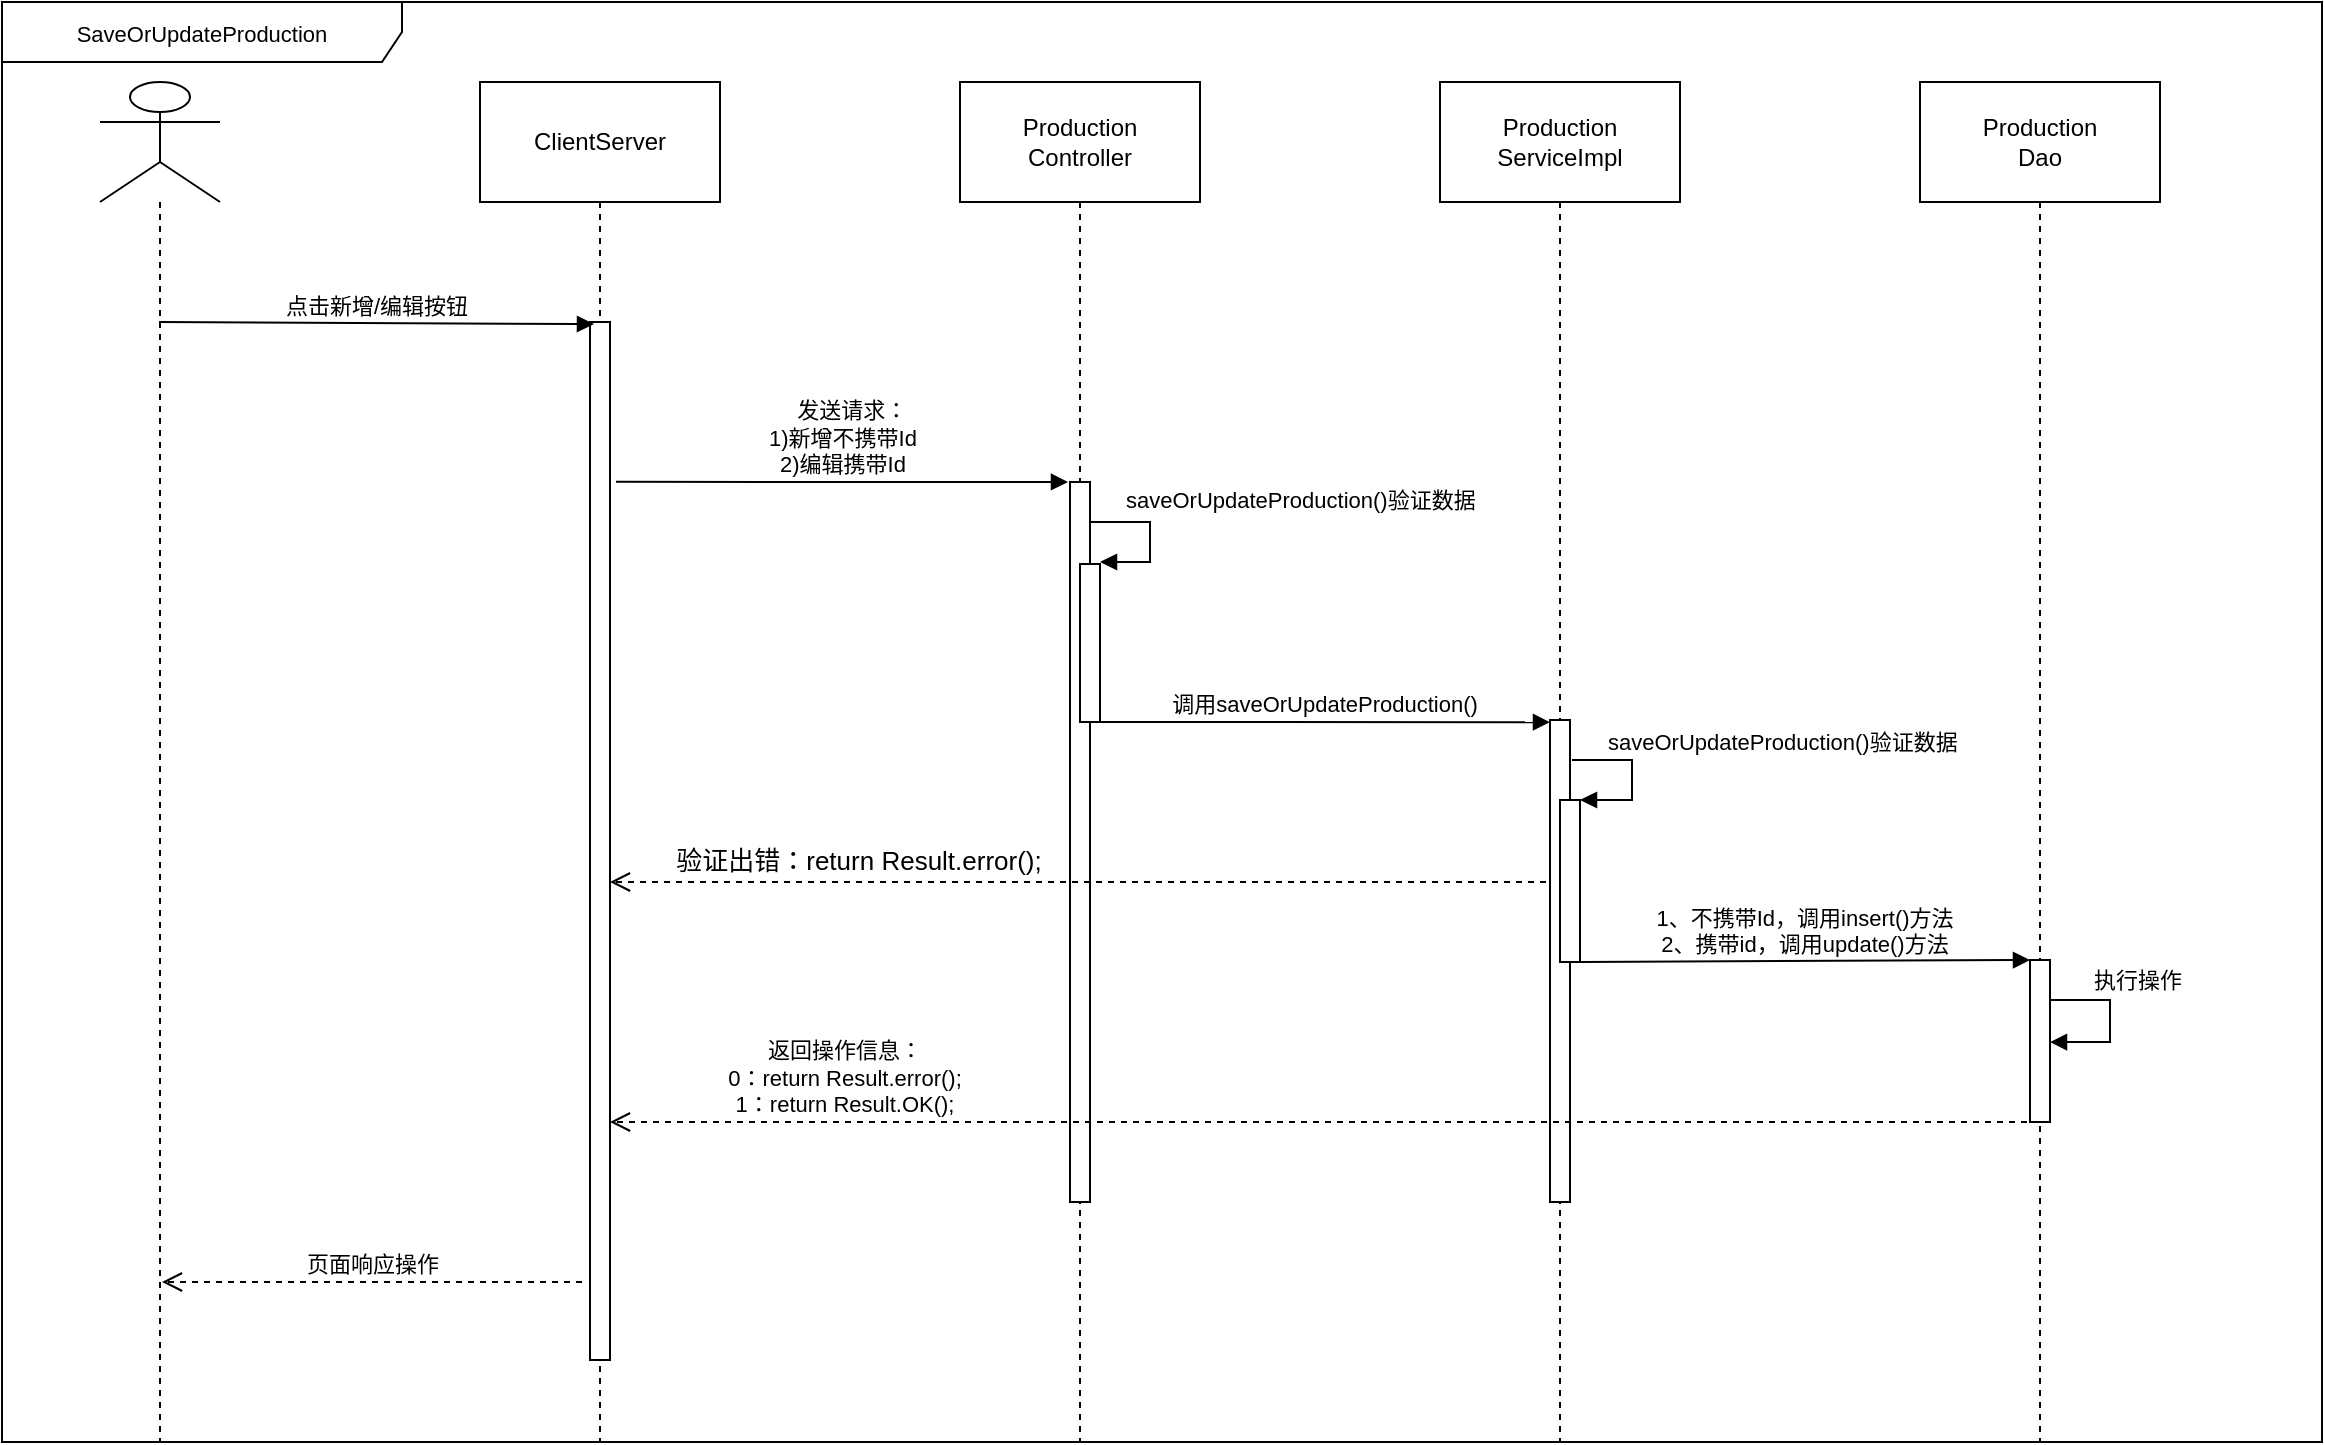 <mxfile version="20.1.3" type="github" pages="2">
  <diagram id="j4TvrrBdSwMLVQ22CCwC" name="新增和修改制令单">
    <mxGraphModel dx="1422" dy="786" grid="0" gridSize="10" guides="1" tooltips="1" connect="1" arrows="1" fold="1" page="1" pageScale="1" pageWidth="1654" pageHeight="2336" math="0" shadow="0">
      <root>
        <mxCell id="0" />
        <mxCell id="1" parent="0" />
        <mxCell id="BvN8Ly658PgCMxztOEhY-54" value="&lt;span style=&quot;font-size: 11px; text-align: left; background-color: rgb(255, 255, 255);&quot;&gt;SaveOrUpdateProduction&lt;/span&gt;" style="shape=umlFrame;whiteSpace=wrap;html=1;fontSize=13;width=200;height=30;" parent="1" vertex="1">
          <mxGeometry x="160" y="160" width="1160" height="720" as="geometry" />
        </mxCell>
        <mxCell id="BvN8Ly658PgCMxztOEhY-12" value="" style="shape=umlLifeline;participant=umlActor;perimeter=lifelinePerimeter;whiteSpace=wrap;html=1;container=1;collapsible=0;recursiveResize=0;verticalAlign=top;spacingTop=36;outlineConnect=0;size=60;" parent="1" vertex="1">
          <mxGeometry x="209" y="200" width="60" height="680" as="geometry" />
        </mxCell>
        <mxCell id="BvN8Ly658PgCMxztOEhY-13" value="ClientServer" style="shape=umlLifeline;perimeter=lifelinePerimeter;whiteSpace=wrap;html=1;container=1;collapsible=0;recursiveResize=0;outlineConnect=0;size=60;" parent="1" vertex="1">
          <mxGeometry x="399" y="200" width="120" height="680" as="geometry" />
        </mxCell>
        <mxCell id="BvN8Ly658PgCMxztOEhY-46" value="" style="html=1;points=[];perimeter=orthogonalPerimeter;" parent="BvN8Ly658PgCMxztOEhY-13" vertex="1">
          <mxGeometry x="55" y="120" width="10" height="519" as="geometry" />
        </mxCell>
        <mxCell id="BvN8Ly658PgCMxztOEhY-14" value="Production&lt;br&gt;ServiceImpl" style="shape=umlLifeline;perimeter=lifelinePerimeter;whiteSpace=wrap;html=1;container=1;collapsible=0;recursiveResize=0;outlineConnect=0;size=60;" parent="1" vertex="1">
          <mxGeometry x="879" y="200" width="120" height="680" as="geometry" />
        </mxCell>
        <mxCell id="BvN8Ly658PgCMxztOEhY-41" value="" style="html=1;points=[];perimeter=orthogonalPerimeter;" parent="BvN8Ly658PgCMxztOEhY-14" vertex="1">
          <mxGeometry x="55" y="319" width="10" height="241" as="geometry" />
        </mxCell>
        <mxCell id="BvN8Ly658PgCMxztOEhY-42" value="" style="html=1;points=[];perimeter=orthogonalPerimeter;" parent="BvN8Ly658PgCMxztOEhY-14" vertex="1">
          <mxGeometry x="60" y="359" width="10" height="81" as="geometry" />
        </mxCell>
        <mxCell id="BvN8Ly658PgCMxztOEhY-43" value="saveOrUpdateProduction()验证数据" style="edgeStyle=orthogonalEdgeStyle;html=1;align=left;spacingLeft=2;endArrow=block;rounded=0;entryX=1;entryY=0;" parent="BvN8Ly658PgCMxztOEhY-14" target="BvN8Ly658PgCMxztOEhY-42" edge="1">
          <mxGeometry x="-0.632" y="9" relative="1" as="geometry">
            <mxPoint x="66" y="339" as="sourcePoint" />
            <Array as="points">
              <mxPoint x="96" y="339" />
            </Array>
            <mxPoint as="offset" />
          </mxGeometry>
        </mxCell>
        <mxCell id="BvN8Ly658PgCMxztOEhY-16" value="Production&lt;br&gt;Controller" style="shape=umlLifeline;perimeter=lifelinePerimeter;whiteSpace=wrap;html=1;container=1;collapsible=0;recursiveResize=0;outlineConnect=0;size=60;" parent="1" vertex="1">
          <mxGeometry x="639" y="200" width="120" height="680" as="geometry" />
        </mxCell>
        <mxCell id="BvN8Ly658PgCMxztOEhY-31" value="" style="html=1;points=[];perimeter=orthogonalPerimeter;" parent="BvN8Ly658PgCMxztOEhY-16" vertex="1">
          <mxGeometry x="55" y="200" width="10" height="360" as="geometry" />
        </mxCell>
        <mxCell id="BvN8Ly658PgCMxztOEhY-34" value="" style="html=1;points=[];perimeter=orthogonalPerimeter;" parent="BvN8Ly658PgCMxztOEhY-16" vertex="1">
          <mxGeometry x="60" y="241" width="10" height="79" as="geometry" />
        </mxCell>
        <mxCell id="BvN8Ly658PgCMxztOEhY-35" value="saveOrUpdateProduction()验证数据" style="edgeStyle=orthogonalEdgeStyle;html=1;align=left;spacingLeft=2;endArrow=block;rounded=0;" parent="BvN8Ly658PgCMxztOEhY-16" edge="1">
          <mxGeometry x="-0.62" y="11" relative="1" as="geometry">
            <mxPoint x="65" y="221" as="sourcePoint" />
            <Array as="points">
              <mxPoint x="65" y="220" />
              <mxPoint x="95" y="220" />
              <mxPoint x="95" y="240" />
            </Array>
            <mxPoint x="70" y="240" as="targetPoint" />
            <mxPoint as="offset" />
          </mxGeometry>
        </mxCell>
        <mxCell id="BvN8Ly658PgCMxztOEhY-30" value="点击新增/编辑按钮" style="html=1;verticalAlign=bottom;endArrow=block;rounded=0;entryX=0.2;entryY=0.002;entryDx=0;entryDy=0;entryPerimeter=0;" parent="1" target="BvN8Ly658PgCMxztOEhY-46" edge="1">
          <mxGeometry width="80" relative="1" as="geometry">
            <mxPoint x="238.5" y="320" as="sourcePoint" />
            <mxPoint x="459" y="320" as="targetPoint" />
            <Array as="points" />
          </mxGeometry>
        </mxCell>
        <mxCell id="BvN8Ly658PgCMxztOEhY-32" value="&lt;span style=&quot;text-align: left;&quot;&gt;&amp;nbsp; &amp;nbsp;发送请求：&lt;/span&gt;&lt;br style=&quot;text-align: left;&quot;&gt;&lt;span style=&quot;text-align: left;&quot;&gt;1)新增不携带Id&lt;/span&gt;&lt;br style=&quot;text-align: left;&quot;&gt;&lt;span style=&quot;text-align: left;&quot;&gt;2)编辑携带Id&lt;/span&gt;" style="html=1;verticalAlign=bottom;endArrow=block;entryX=0;entryY=0;rounded=0;exitX=1.4;exitY=0.154;exitDx=0;exitDy=0;exitPerimeter=0;" parent="1" edge="1">
          <mxGeometry relative="1" as="geometry">
            <mxPoint x="467" y="399.926" as="sourcePoint" />
            <mxPoint x="693" y="400.0" as="targetPoint" />
          </mxGeometry>
        </mxCell>
        <mxCell id="BvN8Ly658PgCMxztOEhY-33" value="&lt;font style=&quot;font-size: 13px;&quot;&gt;验证出错：return Result.error();&lt;/font&gt;" style="html=1;verticalAlign=bottom;endArrow=open;dashed=1;endSize=8;rounded=0;" parent="1" edge="1">
          <mxGeometry x="0.47" relative="1" as="geometry">
            <mxPoint x="464" y="600" as="targetPoint" />
            <mxPoint x="932" y="600" as="sourcePoint" />
            <mxPoint as="offset" />
          </mxGeometry>
        </mxCell>
        <mxCell id="BvN8Ly658PgCMxztOEhY-37" value="调用saveOrUpdateProduction()" style="html=1;verticalAlign=bottom;endArrow=block;rounded=0;entryX=0;entryY=0.013;entryDx=0;entryDy=0;entryPerimeter=0;" parent="1" edge="1">
          <mxGeometry width="80" relative="1" as="geometry">
            <mxPoint x="709" y="520" as="sourcePoint" />
            <mxPoint x="934" y="520.093" as="targetPoint" />
          </mxGeometry>
        </mxCell>
        <mxCell id="BvN8Ly658PgCMxztOEhY-40" value="Production&lt;br&gt;Dao" style="shape=umlLifeline;perimeter=lifelinePerimeter;whiteSpace=wrap;html=1;container=1;collapsible=0;recursiveResize=0;outlineConnect=0;size=60;" parent="1" vertex="1">
          <mxGeometry x="1119" y="200" width="120" height="680" as="geometry" />
        </mxCell>
        <mxCell id="BvN8Ly658PgCMxztOEhY-47" value="" style="html=1;points=[];perimeter=orthogonalPerimeter;" parent="BvN8Ly658PgCMxztOEhY-40" vertex="1">
          <mxGeometry x="55" y="439" width="10" height="81" as="geometry" />
        </mxCell>
        <mxCell id="BvN8Ly658PgCMxztOEhY-49" value="执行操作" style="edgeStyle=orthogonalEdgeStyle;html=1;align=left;spacingLeft=2;endArrow=block;rounded=0;entryX=1;entryY=0.513;entryDx=0;entryDy=0;entryPerimeter=0;" parent="BvN8Ly658PgCMxztOEhY-40" edge="1">
          <mxGeometry x="-0.573" y="10" relative="1" as="geometry">
            <mxPoint x="65" y="459" as="sourcePoint" />
            <Array as="points">
              <mxPoint x="95" y="459" />
              <mxPoint x="95" y="480" />
            </Array>
            <mxPoint x="65" y="480.04" as="targetPoint" />
            <mxPoint as="offset" />
          </mxGeometry>
        </mxCell>
        <mxCell id="BvN8Ly658PgCMxztOEhY-45" value="1、不携带Id，调用insert()方法&lt;br&gt;2、携带id，调用update()方法" style="html=1;verticalAlign=bottom;endArrow=block;rounded=0;entryX=0;entryY=0;entryDx=0;entryDy=0;entryPerimeter=0;" parent="1" target="BvN8Ly658PgCMxztOEhY-47" edge="1">
          <mxGeometry width="80" relative="1" as="geometry">
            <mxPoint x="949" y="640" as="sourcePoint" />
            <mxPoint x="1169" y="640" as="targetPoint" />
          </mxGeometry>
        </mxCell>
        <mxCell id="BvN8Ly658PgCMxztOEhY-52" value="返回操作信息：&lt;br&gt;0：return Result.error();&lt;br&gt;1：return Result.OK();" style="html=1;verticalAlign=bottom;endArrow=open;dashed=1;endSize=8;rounded=0;entryX=1;entryY=1;entryDx=0;entryDy=0;entryPerimeter=0;" parent="1" source="BvN8Ly658PgCMxztOEhY-40" edge="1">
          <mxGeometry x="0.675" relative="1" as="geometry">
            <mxPoint x="694" y="720" as="sourcePoint" />
            <mxPoint x="464" y="720" as="targetPoint" />
            <mxPoint x="1" as="offset" />
          </mxGeometry>
        </mxCell>
        <mxCell id="BvN8Ly658PgCMxztOEhY-53" value="页面响应操作" style="html=1;verticalAlign=bottom;endArrow=open;dashed=1;endSize=8;rounded=0;entryX=1;entryY=1;entryDx=0;entryDy=0;entryPerimeter=0;" parent="1" edge="1">
          <mxGeometry relative="1" as="geometry">
            <mxPoint x="450" y="800" as="sourcePoint" />
            <mxPoint x="240" y="800" as="targetPoint" />
          </mxGeometry>
        </mxCell>
      </root>
    </mxGraphModel>
  </diagram>
  <diagram id="---QoyrIb_ThNhpW7t35" name="工序汇报">
    <mxGraphModel dx="1422" dy="786" grid="0" gridSize="10" guides="1" tooltips="1" connect="1" arrows="1" fold="1" page="1" pageScale="1" pageWidth="2336" pageHeight="1654" math="0" shadow="0">
      <root>
        <mxCell id="0" />
        <mxCell id="1" parent="0" />
        <mxCell id="cpLB8PzC_wYJ6gU54o9p-1" value="" style="shape=umlLifeline;participant=umlActor;perimeter=lifelinePerimeter;whiteSpace=wrap;html=1;container=1;collapsible=0;recursiveResize=0;verticalAlign=top;spacingTop=36;outlineConnect=0;size=60;" parent="1" vertex="1">
          <mxGeometry x="288" y="200" width="60" height="680" as="geometry" />
        </mxCell>
        <mxCell id="cpLB8PzC_wYJ6gU54o9p-2" value="ClientServer" style="shape=umlLifeline;perimeter=lifelinePerimeter;whiteSpace=wrap;html=1;container=1;collapsible=0;recursiveResize=0;outlineConnect=0;size=60;" parent="1" vertex="1">
          <mxGeometry x="478" y="200" width="120" height="680" as="geometry" />
        </mxCell>
        <mxCell id="cpLB8PzC_wYJ6gU54o9p-3" value="" style="html=1;points=[];perimeter=orthogonalPerimeter;" parent="cpLB8PzC_wYJ6gU54o9p-2" vertex="1">
          <mxGeometry x="55" y="120" width="10" height="519" as="geometry" />
        </mxCell>
        <mxCell id="cpLB8PzC_wYJ6gU54o9p-4" value="ProdOrderProgress&lt;br&gt;ServiceImpl" style="shape=umlLifeline;perimeter=lifelinePerimeter;whiteSpace=wrap;html=1;container=1;collapsible=0;recursiveResize=0;outlineConnect=0;size=60;" parent="1" vertex="1">
          <mxGeometry x="959" y="200" width="120" height="680" as="geometry" />
        </mxCell>
        <mxCell id="kbeyY1O6OhH4olxfVuJa-14" value="" style="html=1;points=[];perimeter=orthogonalPerimeter;" vertex="1" parent="cpLB8PzC_wYJ6gU54o9p-4">
          <mxGeometry x="55" y="242" width="10" height="240" as="geometry" />
        </mxCell>
        <mxCell id="cpLB8PzC_wYJ6gU54o9p-8" value="ProdOrderProgress&lt;br&gt;Controller" style="shape=umlLifeline;perimeter=lifelinePerimeter;whiteSpace=wrap;html=1;container=1;collapsible=0;recursiveResize=0;outlineConnect=0;size=60;" parent="1" vertex="1">
          <mxGeometry x="719" y="200" width="120" height="680" as="geometry" />
        </mxCell>
        <mxCell id="kbeyY1O6OhH4olxfVuJa-11" value="" style="html=1;points=[];perimeter=orthogonalPerimeter;" vertex="1" parent="cpLB8PzC_wYJ6gU54o9p-8">
          <mxGeometry x="54" y="160" width="10" height="388" as="geometry" />
        </mxCell>
        <mxCell id="kbeyY1O6OhH4olxfVuJa-17" value="" style="html=1;points=[];perimeter=orthogonalPerimeter;" vertex="1" parent="cpLB8PzC_wYJ6gU54o9p-8">
          <mxGeometry x="59" y="200" width="10" height="260" as="geometry" />
        </mxCell>
        <mxCell id="kbeyY1O6OhH4olxfVuJa-18" value="saveProdOrderProgress();验证数据" style="edgeStyle=orthogonalEdgeStyle;html=1;align=left;spacingLeft=2;endArrow=block;rounded=0;entryX=1;entryY=0;" edge="1" target="kbeyY1O6OhH4olxfVuJa-17" parent="cpLB8PzC_wYJ6gU54o9p-8">
          <mxGeometry x="-0.547" y="10" relative="1" as="geometry">
            <mxPoint x="64" y="180" as="sourcePoint" />
            <Array as="points">
              <mxPoint x="94" y="180" />
            </Array>
            <mxPoint as="offset" />
          </mxGeometry>
        </mxCell>
        <mxCell id="cpLB8PzC_wYJ6gU54o9p-12" value="点击汇报" style="html=1;verticalAlign=bottom;endArrow=block;rounded=0;entryX=0.2;entryY=0.002;entryDx=0;entryDy=0;entryPerimeter=0;" parent="1" edge="1">
          <mxGeometry width="80" relative="1" as="geometry">
            <mxPoint x="317.5" y="319" as="sourcePoint" />
            <mxPoint x="535" y="320.038" as="targetPoint" />
            <Array as="points" />
          </mxGeometry>
        </mxCell>
        <mxCell id="cpLB8PzC_wYJ6gU54o9p-16" value="ProdOrderProgress&lt;br&gt;Dao" style="shape=umlLifeline;perimeter=lifelinePerimeter;whiteSpace=wrap;html=1;container=1;collapsible=0;recursiveResize=0;outlineConnect=0;size=60;" parent="1" vertex="1">
          <mxGeometry x="1199" y="200" width="120" height="680" as="geometry" />
        </mxCell>
        <mxCell id="kbeyY1O6OhH4olxfVuJa-21" value="" style="html=1;points=[];perimeter=orthogonalPerimeter;" vertex="1" parent="cpLB8PzC_wYJ6gU54o9p-16">
          <mxGeometry x="56" y="322" width="10" height="80" as="geometry" />
        </mxCell>
        <mxCell id="kbeyY1O6OhH4olxfVuJa-25" value="执行操作" style="edgeStyle=orthogonalEdgeStyle;html=1;align=left;spacingLeft=2;endArrow=block;rounded=0;entryX=1.3;entryY=0.55;entryDx=0;entryDy=0;entryPerimeter=0;" edge="1" parent="cpLB8PzC_wYJ6gU54o9p-16">
          <mxGeometry x="-0.725" y="11" relative="1" as="geometry">
            <mxPoint x="68" y="349" as="sourcePoint" />
            <Array as="points">
              <mxPoint x="98" y="349" />
              <mxPoint x="98" y="366" />
            </Array>
            <mxPoint x="65" y="366" as="targetPoint" />
            <mxPoint as="offset" />
          </mxGeometry>
        </mxCell>
        <mxCell id="cpLB8PzC_wYJ6gU54o9p-21" value="页面响应操作" style="html=1;verticalAlign=bottom;endArrow=open;dashed=1;endSize=8;rounded=0;entryX=1;entryY=1;entryDx=0;entryDy=0;entryPerimeter=0;" parent="1" edge="1">
          <mxGeometry relative="1" as="geometry">
            <mxPoint x="529" y="800" as="sourcePoint" />
            <mxPoint x="319" y="800" as="targetPoint" />
          </mxGeometry>
        </mxCell>
        <mxCell id="kbeyY1O6OhH4olxfVuJa-12" value="&lt;span style=&quot;text-align: left;&quot;&gt;&amp;nbsp; &amp;nbsp;发送请求：&lt;/span&gt;&lt;br style=&quot;text-align: left;&quot;&gt;&lt;div style=&quot;text-align: left;&quot;&gt;携带productionId(制令单Id)&lt;/div&gt;&lt;div style=&quot;text-align: left;&quot;&gt;和工序汇报数据&lt;/div&gt;" style="html=1;verticalAlign=bottom;endArrow=block;entryX=0;entryY=0;rounded=0;exitX=1.2;exitY=0.075;exitDx=0;exitDy=0;exitPerimeter=0;" edge="1" target="kbeyY1O6OhH4olxfVuJa-11" parent="1" source="cpLB8PzC_wYJ6gU54o9p-3">
          <mxGeometry relative="1" as="geometry">
            <mxPoint x="703" y="360" as="sourcePoint" />
          </mxGeometry>
        </mxCell>
        <mxCell id="kbeyY1O6OhH4olxfVuJa-13" value="return Result.error();" style="html=1;verticalAlign=bottom;endArrow=open;dashed=1;endSize=8;rounded=0;exitX=-0.1;exitY=0.909;exitDx=0;exitDy=0;exitPerimeter=0;entryX=1.2;entryY=0.611;entryDx=0;entryDy=0;entryPerimeter=0;" edge="1" source="kbeyY1O6OhH4olxfVuJa-17" parent="1" target="cpLB8PzC_wYJ6gU54o9p-3">
          <mxGeometry relative="1" as="geometry">
            <mxPoint x="542" y="449.218" as="targetPoint" />
            <mxPoint x="772" y="451.07" as="sourcePoint" />
          </mxGeometry>
        </mxCell>
        <mxCell id="kbeyY1O6OhH4olxfVuJa-15" value="&lt;br&gt;传入productionId" style="html=1;verticalAlign=bottom;endArrow=block;entryX=0;entryY=0;rounded=0;" edge="1" parent="1">
          <mxGeometry relative="1" as="geometry">
            <mxPoint x="790" y="444" as="sourcePoint" />
            <mxPoint x="1014" y="444.0" as="targetPoint" />
          </mxGeometry>
        </mxCell>
        <mxCell id="kbeyY1O6OhH4olxfVuJa-16" value="返回错误信息" style="html=1;verticalAlign=bottom;endArrow=open;dashed=1;endSize=8;rounded=0;entryX=1.1;entryY=0.492;entryDx=0;entryDy=0;entryPerimeter=0;exitX=0;exitY=0.901;exitDx=0;exitDy=0;exitPerimeter=0;" edge="1" source="kbeyY1O6OhH4olxfVuJa-19" parent="1">
          <mxGeometry relative="1" as="geometry">
            <mxPoint x="789" y="517.92" as="targetPoint" />
            <mxPoint x="1012" y="518" as="sourcePoint" />
          </mxGeometry>
        </mxCell>
        <mxCell id="kbeyY1O6OhH4olxfVuJa-19" value="" style="html=1;points=[];perimeter=orthogonalPerimeter;" vertex="1" parent="1">
          <mxGeometry x="1020" y="482" width="10" height="40" as="geometry" />
        </mxCell>
        <mxCell id="kbeyY1O6OhH4olxfVuJa-20" value="&lt;span style=&quot;text-align: center;&quot;&gt;queryComplateQtySumByProdId();&lt;/span&gt;&lt;br&gt;根据productionId查询" style="edgeStyle=orthogonalEdgeStyle;html=1;align=left;spacingLeft=2;endArrow=block;rounded=0;entryX=1;entryY=0;" edge="1" target="kbeyY1O6OhH4olxfVuJa-19" parent="1">
          <mxGeometry x="-0.547" y="17" relative="1" as="geometry">
            <mxPoint x="1025" y="462" as="sourcePoint" />
            <Array as="points">
              <mxPoint x="1055" y="462" />
            </Array>
            <mxPoint as="offset" />
          </mxGeometry>
        </mxCell>
        <mxCell id="kbeyY1O6OhH4olxfVuJa-22" value="调用queryComplateQtySumByProdId();" style="html=1;verticalAlign=bottom;endArrow=block;entryX=0;entryY=0;rounded=0;" edge="1" target="kbeyY1O6OhH4olxfVuJa-21" parent="1" source="kbeyY1O6OhH4olxfVuJa-19">
          <mxGeometry relative="1" as="geometry">
            <mxPoint x="1190" y="522" as="sourcePoint" />
          </mxGeometry>
        </mxCell>
        <mxCell id="kbeyY1O6OhH4olxfVuJa-23" value="return compalteQtySum;" style="html=1;verticalAlign=bottom;endArrow=open;dashed=1;endSize=8;exitX=-0.1;exitY=0.95;rounded=0;entryX=1.3;entryY=0.8;entryDx=0;entryDy=0;entryPerimeter=0;exitDx=0;exitDy=0;exitPerimeter=0;" edge="1" source="kbeyY1O6OhH4olxfVuJa-21" parent="1">
          <mxGeometry relative="1" as="geometry">
            <mxPoint x="788" y="598" as="targetPoint" />
            <mxPoint x="1250" y="598" as="sourcePoint" />
          </mxGeometry>
        </mxCell>
      </root>
    </mxGraphModel>
  </diagram>
</mxfile>

